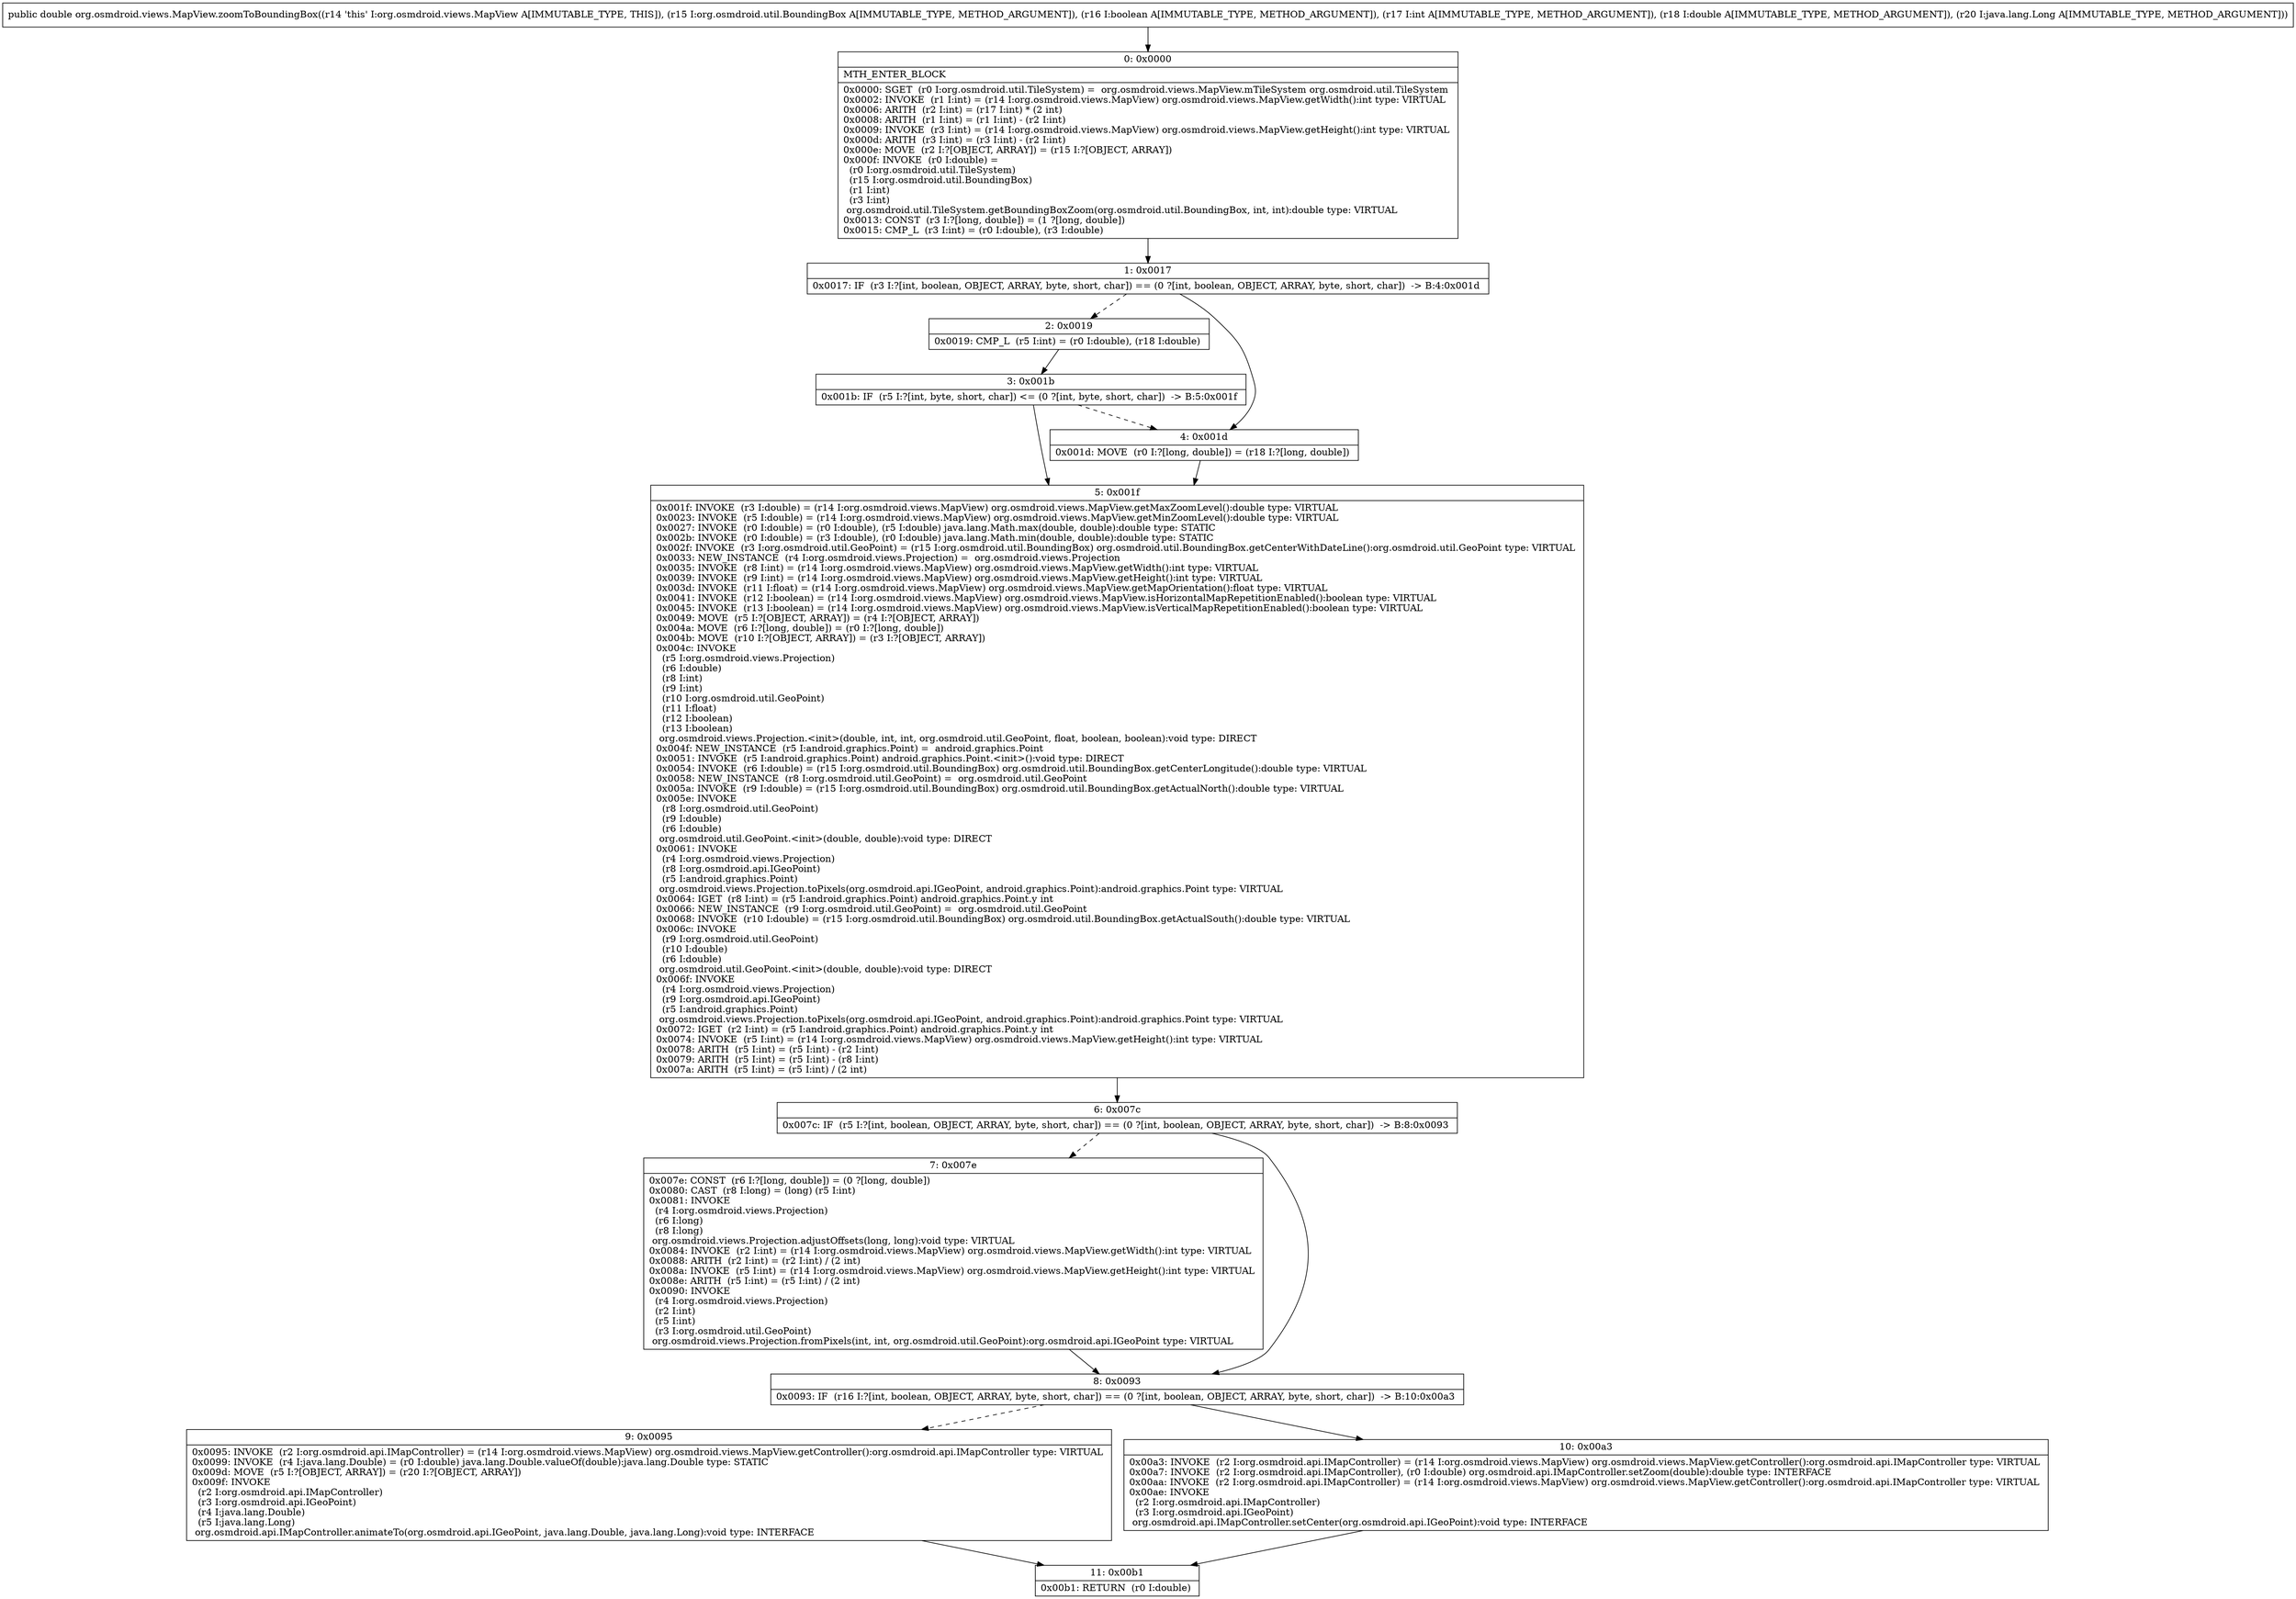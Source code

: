 digraph "CFG fororg.osmdroid.views.MapView.zoomToBoundingBox(Lorg\/osmdroid\/util\/BoundingBox;ZIDLjava\/lang\/Long;)D" {
Node_0 [shape=record,label="{0\:\ 0x0000|MTH_ENTER_BLOCK\l|0x0000: SGET  (r0 I:org.osmdroid.util.TileSystem) =  org.osmdroid.views.MapView.mTileSystem org.osmdroid.util.TileSystem \l0x0002: INVOKE  (r1 I:int) = (r14 I:org.osmdroid.views.MapView) org.osmdroid.views.MapView.getWidth():int type: VIRTUAL \l0x0006: ARITH  (r2 I:int) = (r17 I:int) * (2 int) \l0x0008: ARITH  (r1 I:int) = (r1 I:int) \- (r2 I:int) \l0x0009: INVOKE  (r3 I:int) = (r14 I:org.osmdroid.views.MapView) org.osmdroid.views.MapView.getHeight():int type: VIRTUAL \l0x000d: ARITH  (r3 I:int) = (r3 I:int) \- (r2 I:int) \l0x000e: MOVE  (r2 I:?[OBJECT, ARRAY]) = (r15 I:?[OBJECT, ARRAY]) \l0x000f: INVOKE  (r0 I:double) = \l  (r0 I:org.osmdroid.util.TileSystem)\l  (r15 I:org.osmdroid.util.BoundingBox)\l  (r1 I:int)\l  (r3 I:int)\l org.osmdroid.util.TileSystem.getBoundingBoxZoom(org.osmdroid.util.BoundingBox, int, int):double type: VIRTUAL \l0x0013: CONST  (r3 I:?[long, double]) = (1 ?[long, double]) \l0x0015: CMP_L  (r3 I:int) = (r0 I:double), (r3 I:double) \l}"];
Node_1 [shape=record,label="{1\:\ 0x0017|0x0017: IF  (r3 I:?[int, boolean, OBJECT, ARRAY, byte, short, char]) == (0 ?[int, boolean, OBJECT, ARRAY, byte, short, char])  \-\> B:4:0x001d \l}"];
Node_2 [shape=record,label="{2\:\ 0x0019|0x0019: CMP_L  (r5 I:int) = (r0 I:double), (r18 I:double) \l}"];
Node_3 [shape=record,label="{3\:\ 0x001b|0x001b: IF  (r5 I:?[int, byte, short, char]) \<= (0 ?[int, byte, short, char])  \-\> B:5:0x001f \l}"];
Node_4 [shape=record,label="{4\:\ 0x001d|0x001d: MOVE  (r0 I:?[long, double]) = (r18 I:?[long, double]) \l}"];
Node_5 [shape=record,label="{5\:\ 0x001f|0x001f: INVOKE  (r3 I:double) = (r14 I:org.osmdroid.views.MapView) org.osmdroid.views.MapView.getMaxZoomLevel():double type: VIRTUAL \l0x0023: INVOKE  (r5 I:double) = (r14 I:org.osmdroid.views.MapView) org.osmdroid.views.MapView.getMinZoomLevel():double type: VIRTUAL \l0x0027: INVOKE  (r0 I:double) = (r0 I:double), (r5 I:double) java.lang.Math.max(double, double):double type: STATIC \l0x002b: INVOKE  (r0 I:double) = (r3 I:double), (r0 I:double) java.lang.Math.min(double, double):double type: STATIC \l0x002f: INVOKE  (r3 I:org.osmdroid.util.GeoPoint) = (r15 I:org.osmdroid.util.BoundingBox) org.osmdroid.util.BoundingBox.getCenterWithDateLine():org.osmdroid.util.GeoPoint type: VIRTUAL \l0x0033: NEW_INSTANCE  (r4 I:org.osmdroid.views.Projection) =  org.osmdroid.views.Projection \l0x0035: INVOKE  (r8 I:int) = (r14 I:org.osmdroid.views.MapView) org.osmdroid.views.MapView.getWidth():int type: VIRTUAL \l0x0039: INVOKE  (r9 I:int) = (r14 I:org.osmdroid.views.MapView) org.osmdroid.views.MapView.getHeight():int type: VIRTUAL \l0x003d: INVOKE  (r11 I:float) = (r14 I:org.osmdroid.views.MapView) org.osmdroid.views.MapView.getMapOrientation():float type: VIRTUAL \l0x0041: INVOKE  (r12 I:boolean) = (r14 I:org.osmdroid.views.MapView) org.osmdroid.views.MapView.isHorizontalMapRepetitionEnabled():boolean type: VIRTUAL \l0x0045: INVOKE  (r13 I:boolean) = (r14 I:org.osmdroid.views.MapView) org.osmdroid.views.MapView.isVerticalMapRepetitionEnabled():boolean type: VIRTUAL \l0x0049: MOVE  (r5 I:?[OBJECT, ARRAY]) = (r4 I:?[OBJECT, ARRAY]) \l0x004a: MOVE  (r6 I:?[long, double]) = (r0 I:?[long, double]) \l0x004b: MOVE  (r10 I:?[OBJECT, ARRAY]) = (r3 I:?[OBJECT, ARRAY]) \l0x004c: INVOKE  \l  (r5 I:org.osmdroid.views.Projection)\l  (r6 I:double)\l  (r8 I:int)\l  (r9 I:int)\l  (r10 I:org.osmdroid.util.GeoPoint)\l  (r11 I:float)\l  (r12 I:boolean)\l  (r13 I:boolean)\l org.osmdroid.views.Projection.\<init\>(double, int, int, org.osmdroid.util.GeoPoint, float, boolean, boolean):void type: DIRECT \l0x004f: NEW_INSTANCE  (r5 I:android.graphics.Point) =  android.graphics.Point \l0x0051: INVOKE  (r5 I:android.graphics.Point) android.graphics.Point.\<init\>():void type: DIRECT \l0x0054: INVOKE  (r6 I:double) = (r15 I:org.osmdroid.util.BoundingBox) org.osmdroid.util.BoundingBox.getCenterLongitude():double type: VIRTUAL \l0x0058: NEW_INSTANCE  (r8 I:org.osmdroid.util.GeoPoint) =  org.osmdroid.util.GeoPoint \l0x005a: INVOKE  (r9 I:double) = (r15 I:org.osmdroid.util.BoundingBox) org.osmdroid.util.BoundingBox.getActualNorth():double type: VIRTUAL \l0x005e: INVOKE  \l  (r8 I:org.osmdroid.util.GeoPoint)\l  (r9 I:double)\l  (r6 I:double)\l org.osmdroid.util.GeoPoint.\<init\>(double, double):void type: DIRECT \l0x0061: INVOKE  \l  (r4 I:org.osmdroid.views.Projection)\l  (r8 I:org.osmdroid.api.IGeoPoint)\l  (r5 I:android.graphics.Point)\l org.osmdroid.views.Projection.toPixels(org.osmdroid.api.IGeoPoint, android.graphics.Point):android.graphics.Point type: VIRTUAL \l0x0064: IGET  (r8 I:int) = (r5 I:android.graphics.Point) android.graphics.Point.y int \l0x0066: NEW_INSTANCE  (r9 I:org.osmdroid.util.GeoPoint) =  org.osmdroid.util.GeoPoint \l0x0068: INVOKE  (r10 I:double) = (r15 I:org.osmdroid.util.BoundingBox) org.osmdroid.util.BoundingBox.getActualSouth():double type: VIRTUAL \l0x006c: INVOKE  \l  (r9 I:org.osmdroid.util.GeoPoint)\l  (r10 I:double)\l  (r6 I:double)\l org.osmdroid.util.GeoPoint.\<init\>(double, double):void type: DIRECT \l0x006f: INVOKE  \l  (r4 I:org.osmdroid.views.Projection)\l  (r9 I:org.osmdroid.api.IGeoPoint)\l  (r5 I:android.graphics.Point)\l org.osmdroid.views.Projection.toPixels(org.osmdroid.api.IGeoPoint, android.graphics.Point):android.graphics.Point type: VIRTUAL \l0x0072: IGET  (r2 I:int) = (r5 I:android.graphics.Point) android.graphics.Point.y int \l0x0074: INVOKE  (r5 I:int) = (r14 I:org.osmdroid.views.MapView) org.osmdroid.views.MapView.getHeight():int type: VIRTUAL \l0x0078: ARITH  (r5 I:int) = (r5 I:int) \- (r2 I:int) \l0x0079: ARITH  (r5 I:int) = (r5 I:int) \- (r8 I:int) \l0x007a: ARITH  (r5 I:int) = (r5 I:int) \/ (2 int) \l}"];
Node_6 [shape=record,label="{6\:\ 0x007c|0x007c: IF  (r5 I:?[int, boolean, OBJECT, ARRAY, byte, short, char]) == (0 ?[int, boolean, OBJECT, ARRAY, byte, short, char])  \-\> B:8:0x0093 \l}"];
Node_7 [shape=record,label="{7\:\ 0x007e|0x007e: CONST  (r6 I:?[long, double]) = (0 ?[long, double]) \l0x0080: CAST  (r8 I:long) = (long) (r5 I:int) \l0x0081: INVOKE  \l  (r4 I:org.osmdroid.views.Projection)\l  (r6 I:long)\l  (r8 I:long)\l org.osmdroid.views.Projection.adjustOffsets(long, long):void type: VIRTUAL \l0x0084: INVOKE  (r2 I:int) = (r14 I:org.osmdroid.views.MapView) org.osmdroid.views.MapView.getWidth():int type: VIRTUAL \l0x0088: ARITH  (r2 I:int) = (r2 I:int) \/ (2 int) \l0x008a: INVOKE  (r5 I:int) = (r14 I:org.osmdroid.views.MapView) org.osmdroid.views.MapView.getHeight():int type: VIRTUAL \l0x008e: ARITH  (r5 I:int) = (r5 I:int) \/ (2 int) \l0x0090: INVOKE  \l  (r4 I:org.osmdroid.views.Projection)\l  (r2 I:int)\l  (r5 I:int)\l  (r3 I:org.osmdroid.util.GeoPoint)\l org.osmdroid.views.Projection.fromPixels(int, int, org.osmdroid.util.GeoPoint):org.osmdroid.api.IGeoPoint type: VIRTUAL \l}"];
Node_8 [shape=record,label="{8\:\ 0x0093|0x0093: IF  (r16 I:?[int, boolean, OBJECT, ARRAY, byte, short, char]) == (0 ?[int, boolean, OBJECT, ARRAY, byte, short, char])  \-\> B:10:0x00a3 \l}"];
Node_9 [shape=record,label="{9\:\ 0x0095|0x0095: INVOKE  (r2 I:org.osmdroid.api.IMapController) = (r14 I:org.osmdroid.views.MapView) org.osmdroid.views.MapView.getController():org.osmdroid.api.IMapController type: VIRTUAL \l0x0099: INVOKE  (r4 I:java.lang.Double) = (r0 I:double) java.lang.Double.valueOf(double):java.lang.Double type: STATIC \l0x009d: MOVE  (r5 I:?[OBJECT, ARRAY]) = (r20 I:?[OBJECT, ARRAY]) \l0x009f: INVOKE  \l  (r2 I:org.osmdroid.api.IMapController)\l  (r3 I:org.osmdroid.api.IGeoPoint)\l  (r4 I:java.lang.Double)\l  (r5 I:java.lang.Long)\l org.osmdroid.api.IMapController.animateTo(org.osmdroid.api.IGeoPoint, java.lang.Double, java.lang.Long):void type: INTERFACE \l}"];
Node_10 [shape=record,label="{10\:\ 0x00a3|0x00a3: INVOKE  (r2 I:org.osmdroid.api.IMapController) = (r14 I:org.osmdroid.views.MapView) org.osmdroid.views.MapView.getController():org.osmdroid.api.IMapController type: VIRTUAL \l0x00a7: INVOKE  (r2 I:org.osmdroid.api.IMapController), (r0 I:double) org.osmdroid.api.IMapController.setZoom(double):double type: INTERFACE \l0x00aa: INVOKE  (r2 I:org.osmdroid.api.IMapController) = (r14 I:org.osmdroid.views.MapView) org.osmdroid.views.MapView.getController():org.osmdroid.api.IMapController type: VIRTUAL \l0x00ae: INVOKE  \l  (r2 I:org.osmdroid.api.IMapController)\l  (r3 I:org.osmdroid.api.IGeoPoint)\l org.osmdroid.api.IMapController.setCenter(org.osmdroid.api.IGeoPoint):void type: INTERFACE \l}"];
Node_11 [shape=record,label="{11\:\ 0x00b1|0x00b1: RETURN  (r0 I:double) \l}"];
MethodNode[shape=record,label="{public double org.osmdroid.views.MapView.zoomToBoundingBox((r14 'this' I:org.osmdroid.views.MapView A[IMMUTABLE_TYPE, THIS]), (r15 I:org.osmdroid.util.BoundingBox A[IMMUTABLE_TYPE, METHOD_ARGUMENT]), (r16 I:boolean A[IMMUTABLE_TYPE, METHOD_ARGUMENT]), (r17 I:int A[IMMUTABLE_TYPE, METHOD_ARGUMENT]), (r18 I:double A[IMMUTABLE_TYPE, METHOD_ARGUMENT]), (r20 I:java.lang.Long A[IMMUTABLE_TYPE, METHOD_ARGUMENT])) }"];
MethodNode -> Node_0;
Node_0 -> Node_1;
Node_1 -> Node_2[style=dashed];
Node_1 -> Node_4;
Node_2 -> Node_3;
Node_3 -> Node_4[style=dashed];
Node_3 -> Node_5;
Node_4 -> Node_5;
Node_5 -> Node_6;
Node_6 -> Node_7[style=dashed];
Node_6 -> Node_8;
Node_7 -> Node_8;
Node_8 -> Node_9[style=dashed];
Node_8 -> Node_10;
Node_9 -> Node_11;
Node_10 -> Node_11;
}


